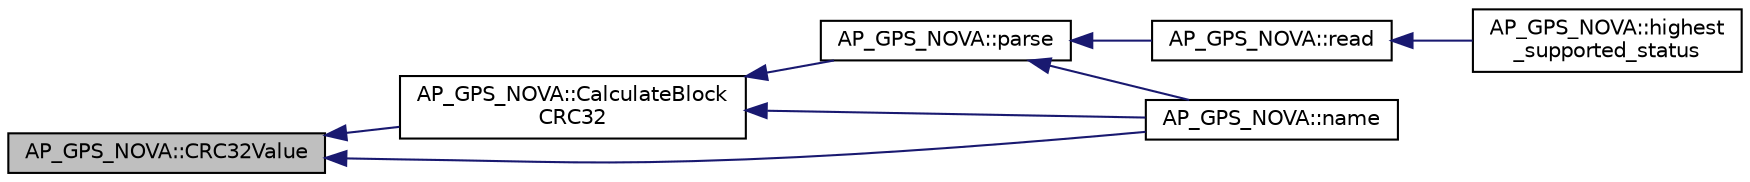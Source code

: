 digraph "AP_GPS_NOVA::CRC32Value"
{
 // INTERACTIVE_SVG=YES
  edge [fontname="Helvetica",fontsize="10",labelfontname="Helvetica",labelfontsize="10"];
  node [fontname="Helvetica",fontsize="10",shape=record];
  rankdir="LR";
  Node1 [label="AP_GPS_NOVA::CRC32Value",height=0.2,width=0.4,color="black", fillcolor="grey75", style="filled", fontcolor="black"];
  Node1 -> Node2 [dir="back",color="midnightblue",fontsize="10",style="solid",fontname="Helvetica"];
  Node2 [label="AP_GPS_NOVA::CalculateBlock\lCRC32",height=0.2,width=0.4,color="black", fillcolor="white", style="filled",URL="$classAP__GPS__NOVA.html#a0c5a787eef8f23eaee04c3d324f4b327"];
  Node2 -> Node3 [dir="back",color="midnightblue",fontsize="10",style="solid",fontname="Helvetica"];
  Node3 [label="AP_GPS_NOVA::name",height=0.2,width=0.4,color="black", fillcolor="white", style="filled",URL="$classAP__GPS__NOVA.html#ae76f9b7287ce8bfa012abe2bddc01869"];
  Node2 -> Node4 [dir="back",color="midnightblue",fontsize="10",style="solid",fontname="Helvetica"];
  Node4 [label="AP_GPS_NOVA::parse",height=0.2,width=0.4,color="black", fillcolor="white", style="filled",URL="$classAP__GPS__NOVA.html#a7473234145e1b86ae8162d4b51fb09dd"];
  Node4 -> Node5 [dir="back",color="midnightblue",fontsize="10",style="solid",fontname="Helvetica"];
  Node5 [label="AP_GPS_NOVA::read",height=0.2,width=0.4,color="black", fillcolor="white", style="filled",URL="$classAP__GPS__NOVA.html#af7ddf6f9aae2b11619837aa4ac81b7ac"];
  Node5 -> Node6 [dir="back",color="midnightblue",fontsize="10",style="solid",fontname="Helvetica"];
  Node6 [label="AP_GPS_NOVA::highest\l_supported_status",height=0.2,width=0.4,color="black", fillcolor="white", style="filled",URL="$classAP__GPS__NOVA.html#ab68ed4a21ed02075c52f500f702bf7e6"];
  Node4 -> Node3 [dir="back",color="midnightblue",fontsize="10",style="solid",fontname="Helvetica"];
  Node1 -> Node3 [dir="back",color="midnightblue",fontsize="10",style="solid",fontname="Helvetica"];
}
